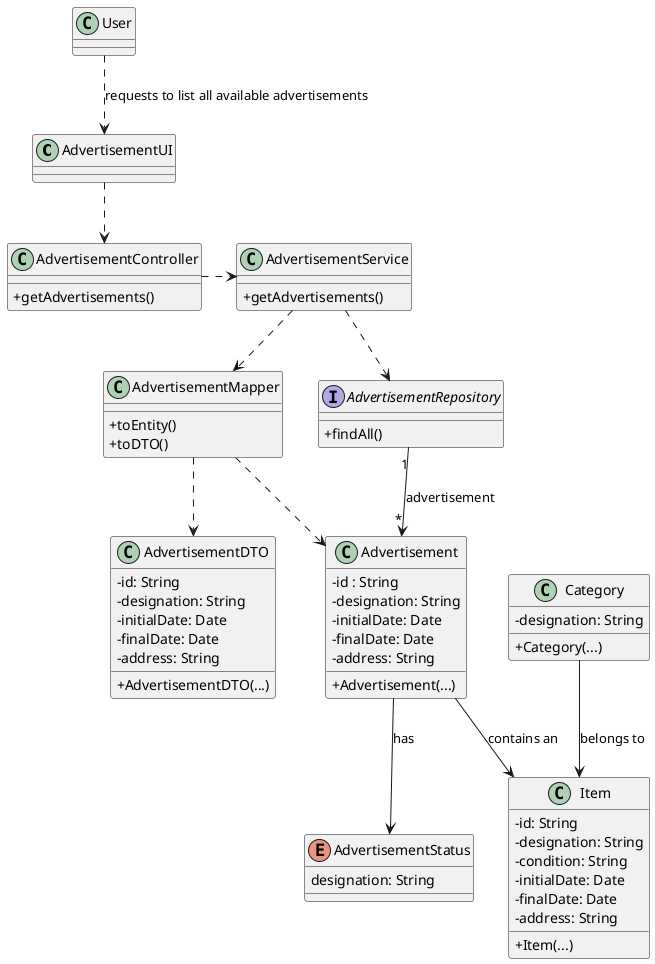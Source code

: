 @startuml
skinparam packageStyle rectangle
skinparam shadowing false
skinparam linetype polyline
skinparam classAttributeIconSize 0


class AdvertisementUI {
}

class AdvertisementController {
    + getAdvertisements()
}

class AdvertisementService {
    + getAdvertisements()
}

interface AdvertisementRepository {
    + findAll()
}


class Item {
    - id: String
    - designation: String
    - condition: String
    - initialDate: Date
    - finalDate: Date
    - address: String
    + Item(...)
}

class Advertisement {
    - id : String
    - designation: String
    - initialDate: Date
    - finalDate: Date
    - address: String
    + Advertisement(...)
}

enum AdvertisementStatus {
    designation: String
}

class Category {
    - designation: String
    + Category(...)
}

class AdvertisementMapper {
    + toEntity()
    + toDTO()
}

class AdvertisementDTO {
    - id: String
    - designation: String
    - initialDate: Date
    - finalDate: Date
    - address: String
    + AdvertisementDTO(...)
}

' --- Relacionamentos ---
User ..> AdvertisementUI : requests to list all available advertisements
AdvertisementUI ..> AdvertisementController
AdvertisementController .> AdvertisementService
AdvertisementService ..> AdvertisementRepository
AdvertisementService ..> AdvertisementMapper
AdvertisementMapper ..> Advertisement
AdvertisementMapper ..> AdvertisementDTO
AdvertisementRepository "1" --> "*" Advertisement : advertisement
Advertisement --> Item : contains an
Category --> Item : belongs to
Advertisement --> AdvertisementStatus : has



@enduml